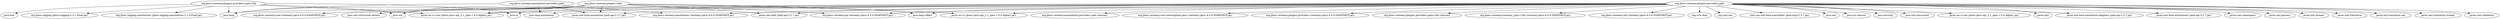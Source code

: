 digraph "classes" {
    // Path: /home/rsearls/j1/Resteasy/providers/jaxb/target/classes
   "org.jboss.resteasy.annotations.providers.jaxb"    -> "java.lang";
   "org.jboss.resteasy.annotations.providers.jaxb"    -> "java.lang.annotation";
   "org.jboss.resteasy.annotations.providers.jaxb"    -> "javax.xml.bind.annotation (jaxb-api-2.2.7.jar)";
   "org.jboss.resteasy.annotations.providers.jaxb"    -> "org.jboss.resteasy.annotations (resteasy-jaxrs-4.0.0-SNAPSHOT.jar)";
   "org.jboss.resteasy.plugins.providers.jaxb"        -> "com.sun.xml.bind.marshaller (jaxb-impl-2.2.7.jar)";
   "org.jboss.resteasy.plugins.providers.jaxb"        -> "java.io";
   "org.jboss.resteasy.plugins.providers.jaxb"        -> "java.lang";
   "org.jboss.resteasy.plugins.providers.jaxb"        -> "java.lang.annotation";
   "org.jboss.resteasy.plugins.providers.jaxb"        -> "java.lang.reflect";
   "org.jboss.resteasy.plugins.providers.jaxb"        -> "java.net";
   "org.jboss.resteasy.plugins.providers.jaxb"        -> "java.nio.charset";
   "org.jboss.resteasy.plugins.providers.jaxb"        -> "java.security";
   "org.jboss.resteasy.plugins.providers.jaxb"        -> "java.util";
   "org.jboss.resteasy.plugins.providers.jaxb"        -> "java.util.concurrent";
   "org.jboss.resteasy.plugins.providers.jaxb"        -> "javax.ws.rs (jboss-jaxrs-api_2.1_spec-1.0.0.Alpha1.jar)";
   "org.jboss.resteasy.plugins.providers.jaxb"        -> "javax.ws.rs.core (jboss-jaxrs-api_2.1_spec-1.0.0.Alpha1.jar)";
   "org.jboss.resteasy.plugins.providers.jaxb"        -> "javax.ws.rs.ext (jboss-jaxrs-api_2.1_spec-1.0.0.Alpha1.jar)";
   "org.jboss.resteasy.plugins.providers.jaxb"        -> "javax.xml";
   "org.jboss.resteasy.plugins.providers.jaxb"        -> "javax.xml.bind (jaxb-api-2.2.7.jar)";
   "org.jboss.resteasy.plugins.providers.jaxb"        -> "javax.xml.bind.annotation (jaxb-api-2.2.7.jar)";
   "org.jboss.resteasy.plugins.providers.jaxb"        -> "javax.xml.bind.annotation.adapters (jaxb-api-2.2.7.jar)";
   "org.jboss.resteasy.plugins.providers.jaxb"        -> "javax.xml.bind.attachment (jaxb-api-2.2.7.jar)";
   "org.jboss.resteasy.plugins.providers.jaxb"        -> "javax.xml.namespace";
   "org.jboss.resteasy.plugins.providers.jaxb"        -> "javax.xml.parsers";
   "org.jboss.resteasy.plugins.providers.jaxb"        -> "javax.xml.stream";
   "org.jboss.resteasy.plugins.providers.jaxb"        -> "javax.xml.transform";
   "org.jboss.resteasy.plugins.providers.jaxb"        -> "javax.xml.transform.sax";
   "org.jboss.resteasy.plugins.providers.jaxb"        -> "javax.xml.transform.stream";
   "org.jboss.resteasy.plugins.providers.jaxb"        -> "javax.xml.validation";
   "org.jboss.resteasy.plugins.providers.jaxb"        -> "org.jboss.resteasy.annotations (resteasy-jaxrs-4.0.0-SNAPSHOT.jar)";
   "org.jboss.resteasy.plugins.providers.jaxb"        -> "org.jboss.resteasy.annotations.providers.jaxb (classes)";
   "org.jboss.resteasy.plugins.providers.jaxb"        -> "org.jboss.resteasy.core.interception.jaxrs (resteasy-jaxrs-4.0.0-SNAPSHOT.jar)";
   "org.jboss.resteasy.plugins.providers.jaxb"        -> "org.jboss.resteasy.plugins.providers (resteasy-jaxrs-4.0.0-SNAPSHOT.jar)";
   "org.jboss.resteasy.plugins.providers.jaxb"        -> "org.jboss.resteasy.plugins.providers.jaxb.i18n (classes)";
   "org.jboss.resteasy.plugins.providers.jaxb"        -> "org.jboss.resteasy.resteasy_jaxrs.i18n (resteasy-jaxrs-4.0.0-SNAPSHOT.jar)";
   "org.jboss.resteasy.plugins.providers.jaxb"        -> "org.jboss.resteasy.spi (resteasy-jaxrs-4.0.0-SNAPSHOT.jar)";
   "org.jboss.resteasy.plugins.providers.jaxb"        -> "org.jboss.resteasy.util (resteasy-jaxrs-4.0.0-SNAPSHOT.jar)";
   "org.jboss.resteasy.plugins.providers.jaxb"        -> "org.w3c.dom";
   "org.jboss.resteasy.plugins.providers.jaxb"        -> "org.xml.sax";
   "org.jboss.resteasy.plugins.providers.jaxb.i18n"   -> "java.io";
   "org.jboss.resteasy.plugins.providers.jaxb.i18n"   -> "java.lang";
   "org.jboss.resteasy.plugins.providers.jaxb.i18n"   -> "java.text";
   "org.jboss.resteasy.plugins.providers.jaxb.i18n"   -> "java.util";
   "org.jboss.resteasy.plugins.providers.jaxb.i18n"   -> "javax.ws.rs.core (jboss-jaxrs-api_2.1_spec-1.0.0.Alpha1.jar)";
   "org.jboss.resteasy.plugins.providers.jaxb.i18n"   -> "org.jboss.logging (jboss-logging-3.3.1.Final.jar)";
   "org.jboss.resteasy.plugins.providers.jaxb.i18n"   -> "org.jboss.logging.annotations (jboss-logging-annotations-2.1.0.Final.jar)";
   "org.jboss.resteasy.plugins.stats"                 -> "java.lang";
   "org.jboss.resteasy.plugins.stats"                 -> "java.lang.reflect";
   "org.jboss.resteasy.plugins.stats"                 -> "java.util";
   "org.jboss.resteasy.plugins.stats"                 -> "java.util.concurrent.atomic";
   "org.jboss.resteasy.plugins.stats"                 -> "javax.ws.rs (jboss-jaxrs-api_2.1_spec-1.0.0.Alpha1.jar)";
   "org.jboss.resteasy.plugins.stats"                 -> "javax.ws.rs.core (jboss-jaxrs-api_2.1_spec-1.0.0.Alpha1.jar)";
   "org.jboss.resteasy.plugins.stats"                 -> "javax.xml.bind (jaxb-api-2.2.7.jar)";
   "org.jboss.resteasy.plugins.stats"                 -> "javax.xml.bind.annotation (jaxb-api-2.2.7.jar)";
   "org.jboss.resteasy.plugins.stats"                 -> "org.jboss.resteasy.core (resteasy-jaxrs-4.0.0-SNAPSHOT.jar)";
   "org.jboss.resteasy.plugins.stats"                 -> "org.jboss.resteasy.spi (resteasy-jaxrs-4.0.0-SNAPSHOT.jar)";
}
